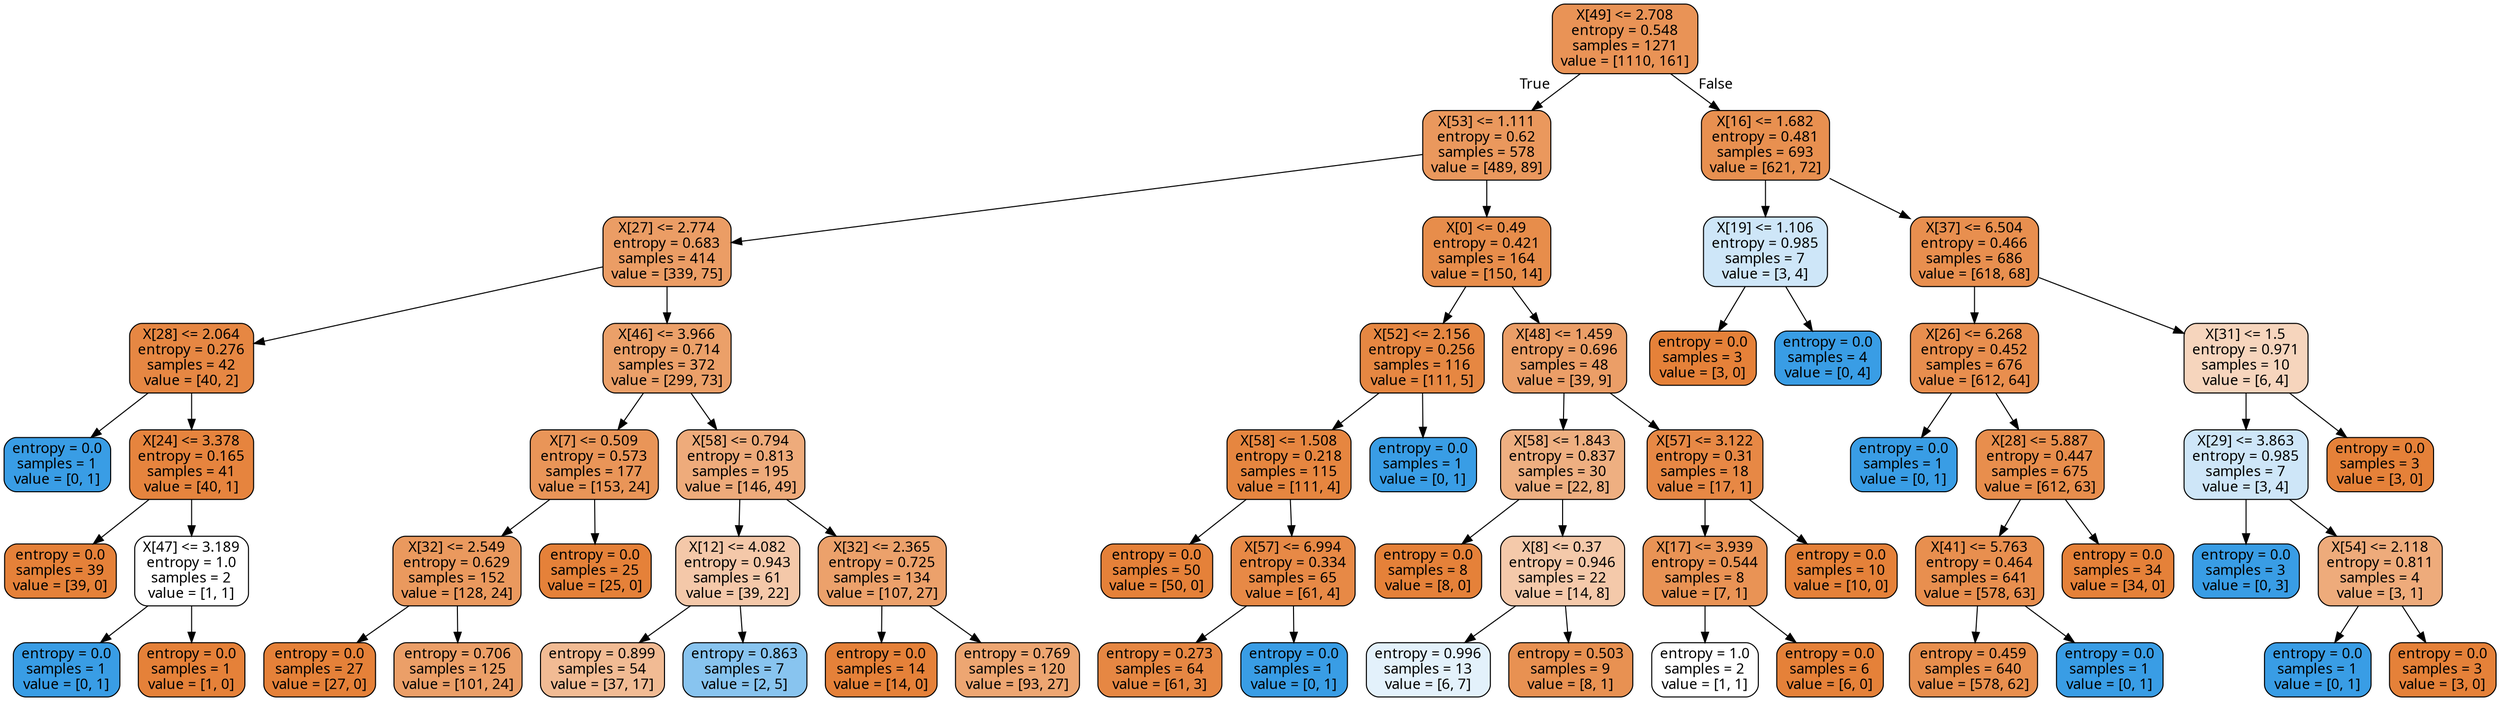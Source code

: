 digraph Tree {
node [shape=box, style="filled, rounded", color="black", fontname="Microsoft YaHei"] ;
edge [fontname="Microsoft YaHei"] ;
0 [label="X[49] <= 2.708\nentropy = 0.548\nsamples = 1271\nvalue = [1110, 161]", fillcolor="#e99356"] ;
1 [label="X[53] <= 1.111\nentropy = 0.62\nsamples = 578\nvalue = [489, 89]", fillcolor="#ea985d"] ;
0 -> 1 [labeldistance=2.5, labelangle=45, headlabel="True"] ;
2 [label="X[27] <= 2.774\nentropy = 0.683\nsamples = 414\nvalue = [339, 75]", fillcolor="#eb9d65"] ;
1 -> 2 ;
3 [label="X[28] <= 2.064\nentropy = 0.276\nsamples = 42\nvalue = [40, 2]", fillcolor="#e68743"] ;
2 -> 3 ;
4 [label="entropy = 0.0\nsamples = 1\nvalue = [0, 1]", fillcolor="#399de5"] ;
3 -> 4 ;
5 [label="X[24] <= 3.378\nentropy = 0.165\nsamples = 41\nvalue = [40, 1]", fillcolor="#e6843e"] ;
3 -> 5 ;
6 [label="entropy = 0.0\nsamples = 39\nvalue = [39, 0]", fillcolor="#e58139"] ;
5 -> 6 ;
7 [label="X[47] <= 3.189\nentropy = 1.0\nsamples = 2\nvalue = [1, 1]", fillcolor="#ffffff"] ;
5 -> 7 ;
8 [label="entropy = 0.0\nsamples = 1\nvalue = [0, 1]", fillcolor="#399de5"] ;
7 -> 8 ;
9 [label="entropy = 0.0\nsamples = 1\nvalue = [1, 0]", fillcolor="#e58139"] ;
7 -> 9 ;
10 [label="X[46] <= 3.966\nentropy = 0.714\nsamples = 372\nvalue = [299, 73]", fillcolor="#eba069"] ;
2 -> 10 ;
11 [label="X[7] <= 0.509\nentropy = 0.573\nsamples = 177\nvalue = [153, 24]", fillcolor="#e99558"] ;
10 -> 11 ;
12 [label="X[32] <= 2.549\nentropy = 0.629\nsamples = 152\nvalue = [128, 24]", fillcolor="#ea995e"] ;
11 -> 12 ;
13 [label="entropy = 0.0\nsamples = 27\nvalue = [27, 0]", fillcolor="#e58139"] ;
12 -> 13 ;
14 [label="entropy = 0.706\nsamples = 125\nvalue = [101, 24]", fillcolor="#eb9f68"] ;
12 -> 14 ;
15 [label="entropy = 0.0\nsamples = 25\nvalue = [25, 0]", fillcolor="#e58139"] ;
11 -> 15 ;
16 [label="X[58] <= 0.794\nentropy = 0.813\nsamples = 195\nvalue = [146, 49]", fillcolor="#eeab7b"] ;
10 -> 16 ;
17 [label="X[12] <= 4.082\nentropy = 0.943\nsamples = 61\nvalue = [39, 22]", fillcolor="#f4c8a9"] ;
16 -> 17 ;
18 [label="entropy = 0.899\nsamples = 54\nvalue = [37, 17]", fillcolor="#f1bb94"] ;
17 -> 18 ;
19 [label="entropy = 0.863\nsamples = 7\nvalue = [2, 5]", fillcolor="#88c4ef"] ;
17 -> 19 ;
20 [label="X[32] <= 2.365\nentropy = 0.725\nsamples = 134\nvalue = [107, 27]", fillcolor="#eca16b"] ;
16 -> 20 ;
21 [label="entropy = 0.0\nsamples = 14\nvalue = [14, 0]", fillcolor="#e58139"] ;
20 -> 21 ;
22 [label="entropy = 0.769\nsamples = 120\nvalue = [93, 27]", fillcolor="#eda672"] ;
20 -> 22 ;
23 [label="X[0] <= 0.49\nentropy = 0.421\nsamples = 164\nvalue = [150, 14]", fillcolor="#e78d4b"] ;
1 -> 23 ;
24 [label="X[52] <= 2.156\nentropy = 0.256\nsamples = 116\nvalue = [111, 5]", fillcolor="#e68742"] ;
23 -> 24 ;
25 [label="X[58] <= 1.508\nentropy = 0.218\nsamples = 115\nvalue = [111, 4]", fillcolor="#e68640"] ;
24 -> 25 ;
26 [label="entropy = 0.0\nsamples = 50\nvalue = [50, 0]", fillcolor="#e58139"] ;
25 -> 26 ;
27 [label="X[57] <= 6.994\nentropy = 0.334\nsamples = 65\nvalue = [61, 4]", fillcolor="#e78946"] ;
25 -> 27 ;
28 [label="entropy = 0.273\nsamples = 64\nvalue = [61, 3]", fillcolor="#e68743"] ;
27 -> 28 ;
29 [label="entropy = 0.0\nsamples = 1\nvalue = [0, 1]", fillcolor="#399de5"] ;
27 -> 29 ;
30 [label="entropy = 0.0\nsamples = 1\nvalue = [0, 1]", fillcolor="#399de5"] ;
24 -> 30 ;
31 [label="X[48] <= 1.459\nentropy = 0.696\nsamples = 48\nvalue = [39, 9]", fillcolor="#eb9e67"] ;
23 -> 31 ;
32 [label="X[58] <= 1.843\nentropy = 0.837\nsamples = 30\nvalue = [22, 8]", fillcolor="#eeaf81"] ;
31 -> 32 ;
33 [label="entropy = 0.0\nsamples = 8\nvalue = [8, 0]", fillcolor="#e58139"] ;
32 -> 33 ;
34 [label="X[8] <= 0.37\nentropy = 0.946\nsamples = 22\nvalue = [14, 8]", fillcolor="#f4c9aa"] ;
32 -> 34 ;
35 [label="entropy = 0.996\nsamples = 13\nvalue = [6, 7]", fillcolor="#e3f1fb"] ;
34 -> 35 ;
36 [label="entropy = 0.503\nsamples = 9\nvalue = [8, 1]", fillcolor="#e89152"] ;
34 -> 36 ;
37 [label="X[57] <= 3.122\nentropy = 0.31\nsamples = 18\nvalue = [17, 1]", fillcolor="#e78845"] ;
31 -> 37 ;
38 [label="X[17] <= 3.939\nentropy = 0.544\nsamples = 8\nvalue = [7, 1]", fillcolor="#e99355"] ;
37 -> 38 ;
39 [label="entropy = 1.0\nsamples = 2\nvalue = [1, 1]", fillcolor="#ffffff"] ;
38 -> 39 ;
40 [label="entropy = 0.0\nsamples = 6\nvalue = [6, 0]", fillcolor="#e58139"] ;
38 -> 40 ;
41 [label="entropy = 0.0\nsamples = 10\nvalue = [10, 0]", fillcolor="#e58139"] ;
37 -> 41 ;
42 [label="X[16] <= 1.682\nentropy = 0.481\nsamples = 693\nvalue = [621, 72]", fillcolor="#e89050"] ;
0 -> 42 [labeldistance=2.5, labelangle=-45, headlabel="False"] ;
43 [label="X[19] <= 1.106\nentropy = 0.985\nsamples = 7\nvalue = [3, 4]", fillcolor="#cee6f8"] ;
42 -> 43 ;
44 [label="entropy = 0.0\nsamples = 3\nvalue = [3, 0]", fillcolor="#e58139"] ;
43 -> 44 ;
45 [label="entropy = 0.0\nsamples = 4\nvalue = [0, 4]", fillcolor="#399de5"] ;
43 -> 45 ;
46 [label="X[37] <= 6.504\nentropy = 0.466\nsamples = 686\nvalue = [618, 68]", fillcolor="#e88f4f"] ;
42 -> 46 ;
47 [label="X[26] <= 6.268\nentropy = 0.452\nsamples = 676\nvalue = [612, 64]", fillcolor="#e88e4e"] ;
46 -> 47 ;
48 [label="entropy = 0.0\nsamples = 1\nvalue = [0, 1]", fillcolor="#399de5"] ;
47 -> 48 ;
49 [label="X[28] <= 5.887\nentropy = 0.447\nsamples = 675\nvalue = [612, 63]", fillcolor="#e88e4d"] ;
47 -> 49 ;
50 [label="X[41] <= 5.763\nentropy = 0.464\nsamples = 641\nvalue = [578, 63]", fillcolor="#e88f4f"] ;
49 -> 50 ;
51 [label="entropy = 0.459\nsamples = 640\nvalue = [578, 62]", fillcolor="#e88f4e"] ;
50 -> 51 ;
52 [label="entropy = 0.0\nsamples = 1\nvalue = [0, 1]", fillcolor="#399de5"] ;
50 -> 52 ;
53 [label="entropy = 0.0\nsamples = 34\nvalue = [34, 0]", fillcolor="#e58139"] ;
49 -> 53 ;
54 [label="X[31] <= 1.5\nentropy = 0.971\nsamples = 10\nvalue = [6, 4]", fillcolor="#f6d5bd"] ;
46 -> 54 ;
55 [label="X[29] <= 3.863\nentropy = 0.985\nsamples = 7\nvalue = [3, 4]", fillcolor="#cee6f8"] ;
54 -> 55 ;
56 [label="entropy = 0.0\nsamples = 3\nvalue = [0, 3]", fillcolor="#399de5"] ;
55 -> 56 ;
57 [label="X[54] <= 2.118\nentropy = 0.811\nsamples = 4\nvalue = [3, 1]", fillcolor="#eeab7b"] ;
55 -> 57 ;
58 [label="entropy = 0.0\nsamples = 1\nvalue = [0, 1]", fillcolor="#399de5"] ;
57 -> 58 ;
59 [label="entropy = 0.0\nsamples = 3\nvalue = [3, 0]", fillcolor="#e58139"] ;
57 -> 59 ;
60 [label="entropy = 0.0\nsamples = 3\nvalue = [3, 0]", fillcolor="#e58139"] ;
54 -> 60 ;
}